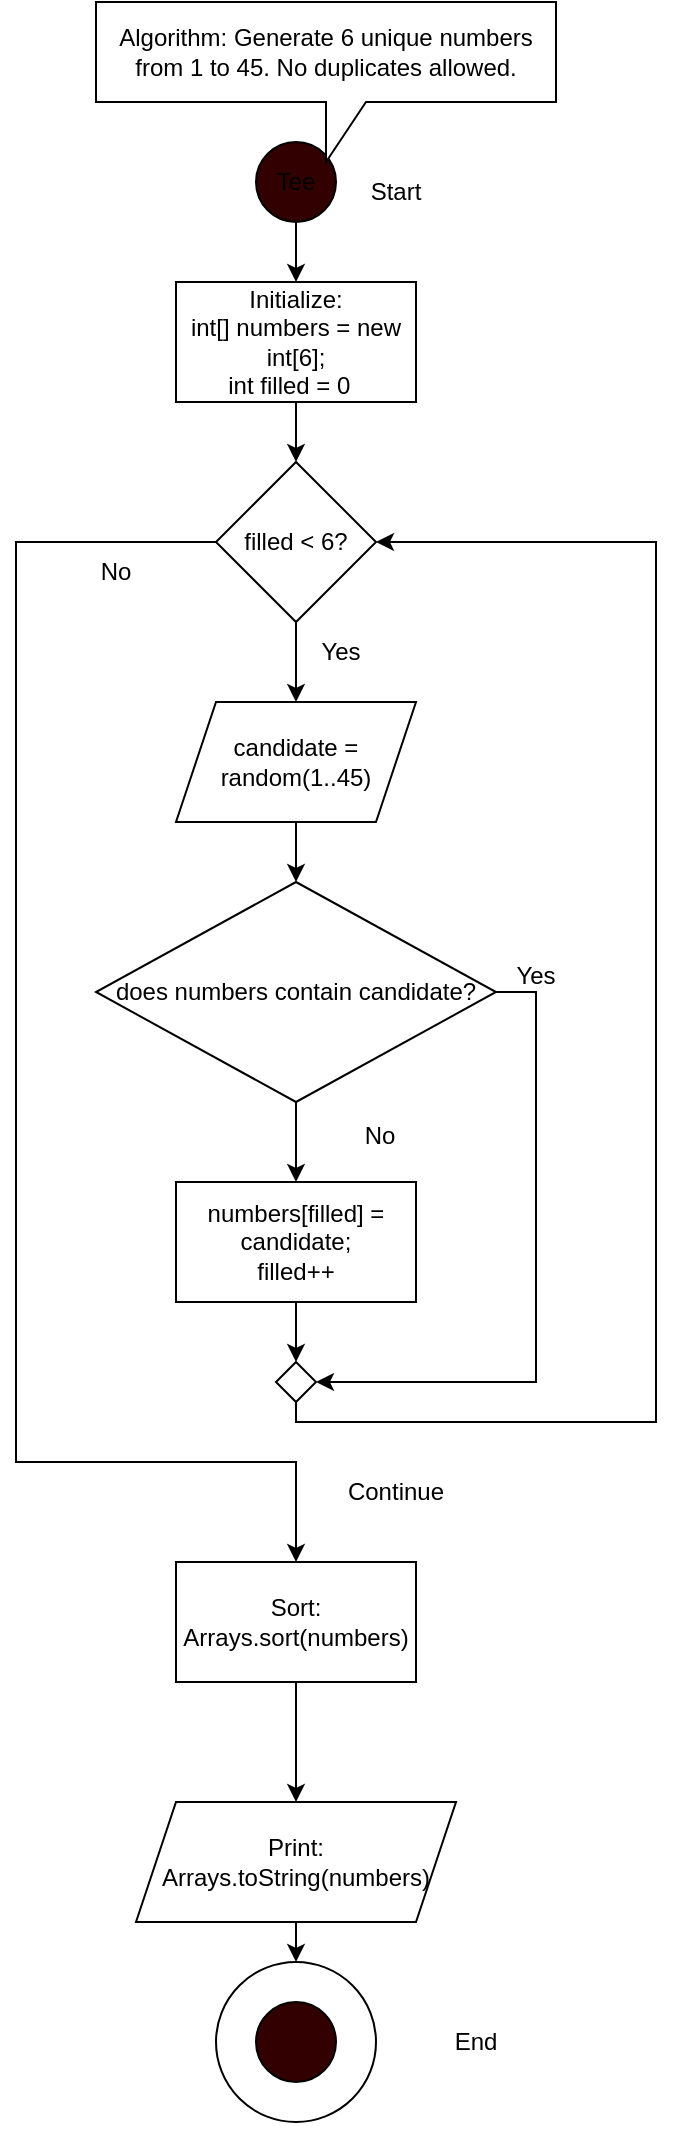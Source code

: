<mxfile version="28.0.6">
  <diagram name="Página-1" id="D5XtiBa7lzC3qq5Ssxzy">
    <mxGraphModel dx="2160" dy="873" grid="1" gridSize="10" guides="1" tooltips="1" connect="1" arrows="1" fold="1" page="1" pageScale="1" pageWidth="850" pageHeight="1100" math="0" shadow="0">
      <root>
        <mxCell id="0" />
        <mxCell id="1" parent="0" />
        <mxCell id="673by9J2v8Ql5m8TfZlL-41" style="edgeStyle=orthogonalEdgeStyle;rounded=0;orthogonalLoop=1;jettySize=auto;html=1;exitX=0.5;exitY=1;exitDx=0;exitDy=0;entryX=0.5;entryY=0;entryDx=0;entryDy=0;" edge="1" parent="1" source="673by9J2v8Ql5m8TfZlL-1" target="673by9J2v8Ql5m8TfZlL-40">
          <mxGeometry relative="1" as="geometry" />
        </mxCell>
        <mxCell id="673by9J2v8Ql5m8TfZlL-1" value="Tee" style="ellipse;whiteSpace=wrap;html=1;aspect=fixed;fillColor=#330000;" vertex="1" parent="1">
          <mxGeometry x="120" y="70" width="40" height="40" as="geometry" />
        </mxCell>
        <mxCell id="673by9J2v8Ql5m8TfZlL-25" style="edgeStyle=orthogonalEdgeStyle;rounded=0;orthogonalLoop=1;jettySize=auto;html=1;exitX=0;exitY=0.5;exitDx=0;exitDy=0;entryX=0.5;entryY=0;entryDx=0;entryDy=0;" edge="1" parent="1" source="673by9J2v8Ql5m8TfZlL-3" target="673by9J2v8Ql5m8TfZlL-54">
          <mxGeometry relative="1" as="geometry">
            <mxPoint x="140" y="760" as="targetPoint" />
            <Array as="points">
              <mxPoint y="270" />
              <mxPoint y="730" />
              <mxPoint x="140" y="730" />
            </Array>
          </mxGeometry>
        </mxCell>
        <mxCell id="673by9J2v8Ql5m8TfZlL-47" style="edgeStyle=orthogonalEdgeStyle;rounded=0;orthogonalLoop=1;jettySize=auto;html=1;exitX=0.5;exitY=1;exitDx=0;exitDy=0;entryX=0.5;entryY=0;entryDx=0;entryDy=0;" edge="1" parent="1" source="673by9J2v8Ql5m8TfZlL-3" target="673by9J2v8Ql5m8TfZlL-43">
          <mxGeometry relative="1" as="geometry" />
        </mxCell>
        <mxCell id="673by9J2v8Ql5m8TfZlL-3" value="filled &amp;lt; 6?" style="rhombus;whiteSpace=wrap;html=1;" vertex="1" parent="1">
          <mxGeometry x="100" y="230" width="80" height="80" as="geometry" />
        </mxCell>
        <mxCell id="673by9J2v8Ql5m8TfZlL-26" style="edgeStyle=orthogonalEdgeStyle;rounded=0;orthogonalLoop=1;jettySize=auto;html=1;exitX=1;exitY=0.5;exitDx=0;exitDy=0;entryX=1;entryY=0.5;entryDx=0;entryDy=0;" edge="1" parent="1" source="673by9J2v8Ql5m8TfZlL-5" target="673by9J2v8Ql5m8TfZlL-7">
          <mxGeometry relative="1" as="geometry" />
        </mxCell>
        <mxCell id="673by9J2v8Ql5m8TfZlL-52" style="edgeStyle=orthogonalEdgeStyle;rounded=0;orthogonalLoop=1;jettySize=auto;html=1;exitX=0.5;exitY=1;exitDx=0;exitDy=0;entryX=0.5;entryY=0;entryDx=0;entryDy=0;" edge="1" parent="1" source="673by9J2v8Ql5m8TfZlL-5" target="673by9J2v8Ql5m8TfZlL-51">
          <mxGeometry relative="1" as="geometry" />
        </mxCell>
        <mxCell id="673by9J2v8Ql5m8TfZlL-5" value="does numbers contain candidate?" style="rhombus;whiteSpace=wrap;html=1;" vertex="1" parent="1">
          <mxGeometry x="40" y="440" width="200" height="110" as="geometry" />
        </mxCell>
        <mxCell id="673by9J2v8Ql5m8TfZlL-28" style="edgeStyle=orthogonalEdgeStyle;rounded=0;orthogonalLoop=1;jettySize=auto;html=1;exitX=0.5;exitY=1;exitDx=0;exitDy=0;entryX=1;entryY=0.5;entryDx=0;entryDy=0;" edge="1" parent="1" source="673by9J2v8Ql5m8TfZlL-7" target="673by9J2v8Ql5m8TfZlL-3">
          <mxGeometry relative="1" as="geometry">
            <Array as="points">
              <mxPoint x="140" y="710" />
              <mxPoint x="320" y="710" />
              <mxPoint x="320" y="270" />
            </Array>
          </mxGeometry>
        </mxCell>
        <mxCell id="673by9J2v8Ql5m8TfZlL-7" value="" style="rhombus;whiteSpace=wrap;html=1;" vertex="1" parent="1">
          <mxGeometry x="130" y="680" width="20" height="20" as="geometry" />
        </mxCell>
        <mxCell id="673by9J2v8Ql5m8TfZlL-10" style="edgeStyle=orthogonalEdgeStyle;rounded=0;orthogonalLoop=1;jettySize=auto;html=1;exitX=0.5;exitY=1;exitDx=0;exitDy=0;" edge="1" parent="1">
          <mxGeometry relative="1" as="geometry">
            <mxPoint x="140" y="960" as="sourcePoint" />
            <mxPoint x="140" y="960" as="targetPoint" />
          </mxGeometry>
        </mxCell>
        <mxCell id="673by9J2v8Ql5m8TfZlL-13" value="Algorithm: Generate 6 unique numbers from 1 to 45. No duplicates allowed." style="shape=callout;whiteSpace=wrap;html=1;perimeter=calloutPerimeter;" vertex="1" parent="1">
          <mxGeometry x="40" width="230" height="80" as="geometry" />
        </mxCell>
        <mxCell id="673by9J2v8Ql5m8TfZlL-19" value="Yes" style="text;html=1;align=center;verticalAlign=middle;whiteSpace=wrap;rounded=0;" vertex="1" parent="1">
          <mxGeometry x="135" y="310" width="55" height="30" as="geometry" />
        </mxCell>
        <mxCell id="673by9J2v8Ql5m8TfZlL-22" value="No" style="text;html=1;align=center;verticalAlign=middle;whiteSpace=wrap;rounded=0;" vertex="1" parent="1">
          <mxGeometry x="152" y="552" width="60" height="30" as="geometry" />
        </mxCell>
        <mxCell id="673by9J2v8Ql5m8TfZlL-24" value="No" style="text;html=1;align=center;verticalAlign=middle;whiteSpace=wrap;rounded=0;" vertex="1" parent="1">
          <mxGeometry x="20" y="270" width="60" height="30" as="geometry" />
        </mxCell>
        <mxCell id="673by9J2v8Ql5m8TfZlL-27" value="Yes" style="text;html=1;align=center;verticalAlign=middle;whiteSpace=wrap;rounded=0;" vertex="1" parent="1">
          <mxGeometry x="230" y="472" width="60" height="30" as="geometry" />
        </mxCell>
        <mxCell id="673by9J2v8Ql5m8TfZlL-31" value="Continue" style="text;html=1;align=center;verticalAlign=middle;whiteSpace=wrap;rounded=0;" vertex="1" parent="1">
          <mxGeometry x="160" y="730" width="60" height="30" as="geometry" />
        </mxCell>
        <mxCell id="673by9J2v8Ql5m8TfZlL-35" value="" style="group" vertex="1" connectable="0" parent="1">
          <mxGeometry x="100" y="980" width="80" height="80" as="geometry" />
        </mxCell>
        <mxCell id="673by9J2v8Ql5m8TfZlL-11" value="" style="ellipse;whiteSpace=wrap;html=1;aspect=fixed;fillColor=#330000;" vertex="1" parent="673by9J2v8Ql5m8TfZlL-35">
          <mxGeometry x="20" y="20" width="40" height="40" as="geometry" />
        </mxCell>
        <mxCell id="673by9J2v8Ql5m8TfZlL-12" value="" style="ellipse;whiteSpace=wrap;html=1;aspect=fixed;fillColor=none;" vertex="1" parent="673by9J2v8Ql5m8TfZlL-35">
          <mxGeometry width="80" height="80" as="geometry" />
        </mxCell>
        <mxCell id="673by9J2v8Ql5m8TfZlL-33" style="edgeStyle=orthogonalEdgeStyle;rounded=0;orthogonalLoop=1;jettySize=auto;html=1;exitX=0.5;exitY=1;exitDx=0;exitDy=0;" edge="1" parent="673by9J2v8Ql5m8TfZlL-35" source="673by9J2v8Ql5m8TfZlL-12" target="673by9J2v8Ql5m8TfZlL-12">
          <mxGeometry relative="1" as="geometry" />
        </mxCell>
        <mxCell id="673by9J2v8Ql5m8TfZlL-39" value="Start" style="text;html=1;align=center;verticalAlign=middle;whiteSpace=wrap;rounded=0;" vertex="1" parent="1">
          <mxGeometry x="160" y="80" width="60" height="30" as="geometry" />
        </mxCell>
        <mxCell id="673by9J2v8Ql5m8TfZlL-42" style="edgeStyle=orthogonalEdgeStyle;rounded=0;orthogonalLoop=1;jettySize=auto;html=1;exitX=0.5;exitY=1;exitDx=0;exitDy=0;entryX=0.5;entryY=0;entryDx=0;entryDy=0;" edge="1" parent="1" source="673by9J2v8Ql5m8TfZlL-40" target="673by9J2v8Ql5m8TfZlL-3">
          <mxGeometry relative="1" as="geometry" />
        </mxCell>
        <mxCell id="673by9J2v8Ql5m8TfZlL-40" value="Initialize:&lt;div&gt;int[] numbers = new int[6];&lt;/div&gt;&lt;div&gt;int filled = 0&amp;nbsp;&amp;nbsp;&lt;/div&gt;" style="rounded=0;whiteSpace=wrap;html=1;" vertex="1" parent="1">
          <mxGeometry x="80" y="140" width="120" height="60" as="geometry" />
        </mxCell>
        <mxCell id="673by9J2v8Ql5m8TfZlL-48" style="edgeStyle=orthogonalEdgeStyle;rounded=0;orthogonalLoop=1;jettySize=auto;html=1;exitX=0.5;exitY=1;exitDx=0;exitDy=0;entryX=0.5;entryY=0;entryDx=0;entryDy=0;" edge="1" parent="1" source="673by9J2v8Ql5m8TfZlL-43" target="673by9J2v8Ql5m8TfZlL-5">
          <mxGeometry relative="1" as="geometry" />
        </mxCell>
        <mxCell id="673by9J2v8Ql5m8TfZlL-43" value="candidate = random(1..45)" style="shape=parallelogram;perimeter=parallelogramPerimeter;whiteSpace=wrap;html=1;fixedSize=1;" vertex="1" parent="1">
          <mxGeometry x="80" y="350" width="120" height="60" as="geometry" />
        </mxCell>
        <mxCell id="673by9J2v8Ql5m8TfZlL-53" style="edgeStyle=orthogonalEdgeStyle;rounded=0;orthogonalLoop=1;jettySize=auto;html=1;exitX=0.5;exitY=1;exitDx=0;exitDy=0;entryX=0.5;entryY=0;entryDx=0;entryDy=0;" edge="1" parent="1" source="673by9J2v8Ql5m8TfZlL-51" target="673by9J2v8Ql5m8TfZlL-7">
          <mxGeometry relative="1" as="geometry" />
        </mxCell>
        <mxCell id="673by9J2v8Ql5m8TfZlL-51" value="numbers[filled] = candidate;&lt;div&gt;filled++&lt;/div&gt;" style="rounded=0;whiteSpace=wrap;html=1;" vertex="1" parent="1">
          <mxGeometry x="80" y="590" width="120" height="60" as="geometry" />
        </mxCell>
        <mxCell id="673by9J2v8Ql5m8TfZlL-57" style="edgeStyle=orthogonalEdgeStyle;rounded=0;orthogonalLoop=1;jettySize=auto;html=1;exitX=0.5;exitY=1;exitDx=0;exitDy=0;entryX=0.5;entryY=0;entryDx=0;entryDy=0;" edge="1" parent="1" source="673by9J2v8Ql5m8TfZlL-54" target="673by9J2v8Ql5m8TfZlL-58">
          <mxGeometry relative="1" as="geometry">
            <mxPoint x="140" y="880" as="targetPoint" />
          </mxGeometry>
        </mxCell>
        <mxCell id="673by9J2v8Ql5m8TfZlL-54" value="Sort:&lt;div&gt;Arrays.sort(numbers)&lt;/div&gt;" style="rounded=0;whiteSpace=wrap;html=1;" vertex="1" parent="1">
          <mxGeometry x="80" y="780" width="120" height="60" as="geometry" />
        </mxCell>
        <mxCell id="673by9J2v8Ql5m8TfZlL-59" style="edgeStyle=orthogonalEdgeStyle;rounded=0;orthogonalLoop=1;jettySize=auto;html=1;exitX=0.5;exitY=1;exitDx=0;exitDy=0;entryX=0.5;entryY=0;entryDx=0;entryDy=0;" edge="1" parent="1" source="673by9J2v8Ql5m8TfZlL-58" target="673by9J2v8Ql5m8TfZlL-12">
          <mxGeometry relative="1" as="geometry" />
        </mxCell>
        <mxCell id="673by9J2v8Ql5m8TfZlL-58" value="Print:&lt;div&gt;Arrays.toString(numbers)&lt;/div&gt;" style="shape=parallelogram;perimeter=parallelogramPerimeter;whiteSpace=wrap;html=1;fixedSize=1;" vertex="1" parent="1">
          <mxGeometry x="60" y="900" width="160" height="60" as="geometry" />
        </mxCell>
        <mxCell id="673by9J2v8Ql5m8TfZlL-60" value="End" style="text;html=1;align=center;verticalAlign=middle;whiteSpace=wrap;rounded=0;" vertex="1" parent="1">
          <mxGeometry x="200" y="1005" width="60" height="30" as="geometry" />
        </mxCell>
      </root>
    </mxGraphModel>
  </diagram>
</mxfile>
